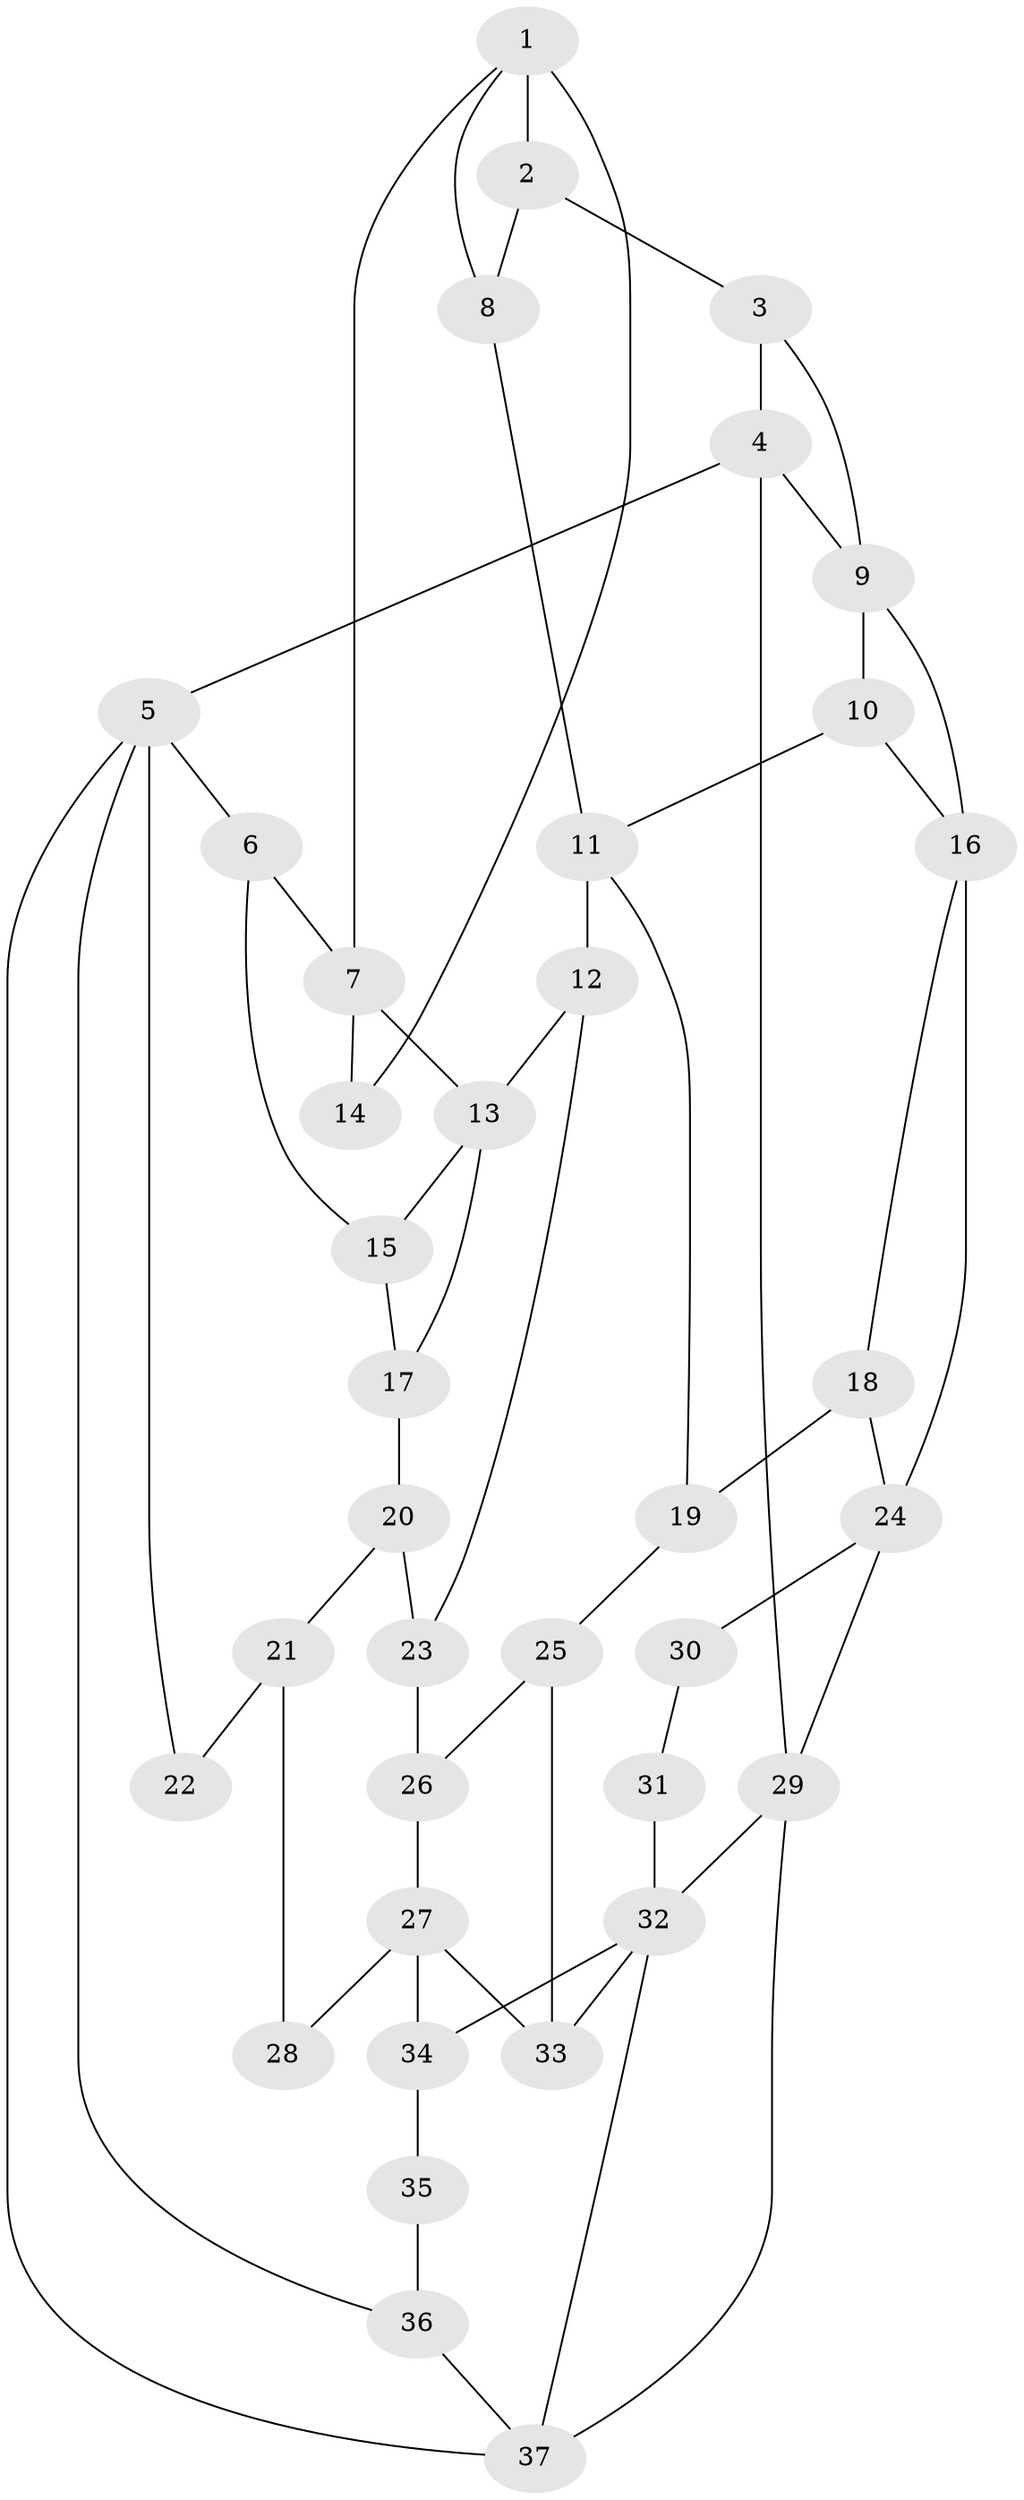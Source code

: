 // original degree distribution, {3: 0.02702702702702703, 4: 0.1891891891891892, 6: 0.16216216216216217, 5: 0.6216216216216216}
// Generated by graph-tools (version 1.1) at 2025/38/03/09/25 02:38:48]
// undirected, 37 vertices, 60 edges
graph export_dot {
graph [start="1"]
  node [color=gray90,style=filled];
  1;
  2;
  3;
  4;
  5;
  6;
  7;
  8;
  9;
  10;
  11;
  12;
  13;
  14;
  15;
  16;
  17;
  18;
  19;
  20;
  21;
  22;
  23;
  24;
  25;
  26;
  27;
  28;
  29;
  30;
  31;
  32;
  33;
  34;
  35;
  36;
  37;
  1 -- 2 [weight=1.0];
  1 -- 7 [weight=1.0];
  1 -- 8 [weight=1.0];
  1 -- 14 [weight=2.0];
  2 -- 3 [weight=1.0];
  2 -- 8 [weight=1.0];
  3 -- 4 [weight=1.0];
  3 -- 9 [weight=1.0];
  4 -- 5 [weight=1.0];
  4 -- 9 [weight=1.0];
  4 -- 29 [weight=1.0];
  5 -- 6 [weight=2.0];
  5 -- 22 [weight=2.0];
  5 -- 36 [weight=1.0];
  5 -- 37 [weight=1.0];
  6 -- 7 [weight=1.0];
  6 -- 15 [weight=1.0];
  7 -- 13 [weight=2.0];
  7 -- 14 [weight=1.0];
  8 -- 11 [weight=1.0];
  9 -- 10 [weight=2.0];
  9 -- 16 [weight=2.0];
  10 -- 11 [weight=1.0];
  10 -- 16 [weight=1.0];
  11 -- 12 [weight=2.0];
  11 -- 19 [weight=1.0];
  12 -- 13 [weight=2.0];
  12 -- 23 [weight=1.0];
  13 -- 15 [weight=1.0];
  13 -- 17 [weight=1.0];
  15 -- 17 [weight=1.0];
  16 -- 18 [weight=1.0];
  16 -- 24 [weight=1.0];
  17 -- 20 [weight=1.0];
  18 -- 19 [weight=1.0];
  18 -- 24 [weight=1.0];
  19 -- 25 [weight=1.0];
  20 -- 21 [weight=1.0];
  20 -- 23 [weight=1.0];
  21 -- 22 [weight=1.0];
  21 -- 28 [weight=1.0];
  23 -- 26 [weight=1.0];
  24 -- 29 [weight=1.0];
  24 -- 30 [weight=2.0];
  25 -- 26 [weight=1.0];
  25 -- 33 [weight=1.0];
  26 -- 27 [weight=1.0];
  27 -- 28 [weight=2.0];
  27 -- 33 [weight=1.0];
  27 -- 34 [weight=2.0];
  29 -- 32 [weight=1.0];
  29 -- 37 [weight=1.0];
  30 -- 31 [weight=2.0];
  31 -- 32 [weight=2.0];
  32 -- 33 [weight=1.0];
  32 -- 34 [weight=1.0];
  32 -- 37 [weight=1.0];
  34 -- 35 [weight=2.0];
  35 -- 36 [weight=1.0];
  36 -- 37 [weight=1.0];
}
